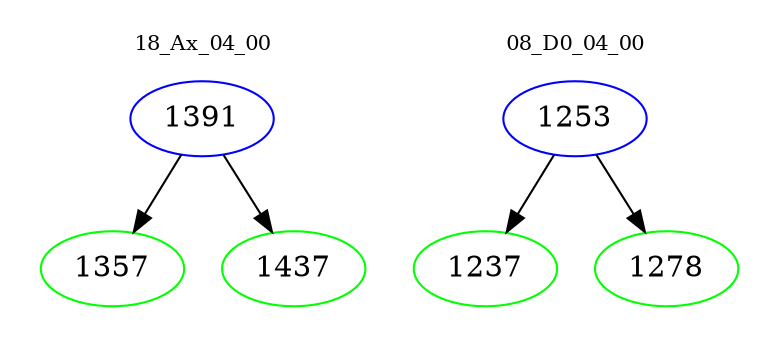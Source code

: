 digraph{
subgraph cluster_0 {
color = white
label = "18_Ax_04_00";
fontsize=10;
T0_1391 [label="1391", color="blue"]
T0_1391 -> T0_1357 [color="black"]
T0_1357 [label="1357", color="green"]
T0_1391 -> T0_1437 [color="black"]
T0_1437 [label="1437", color="green"]
}
subgraph cluster_1 {
color = white
label = "08_D0_04_00";
fontsize=10;
T1_1253 [label="1253", color="blue"]
T1_1253 -> T1_1237 [color="black"]
T1_1237 [label="1237", color="green"]
T1_1253 -> T1_1278 [color="black"]
T1_1278 [label="1278", color="green"]
}
}
